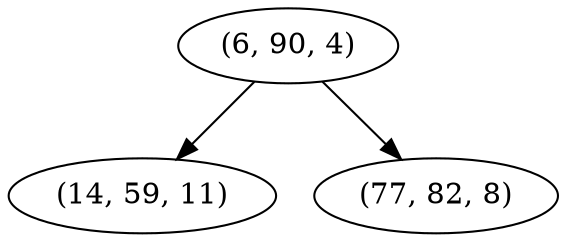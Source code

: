 digraph tree {
    "(6, 90, 4)";
    "(14, 59, 11)";
    "(77, 82, 8)";
    "(6, 90, 4)" -> "(14, 59, 11)";
    "(6, 90, 4)" -> "(77, 82, 8)";
}
